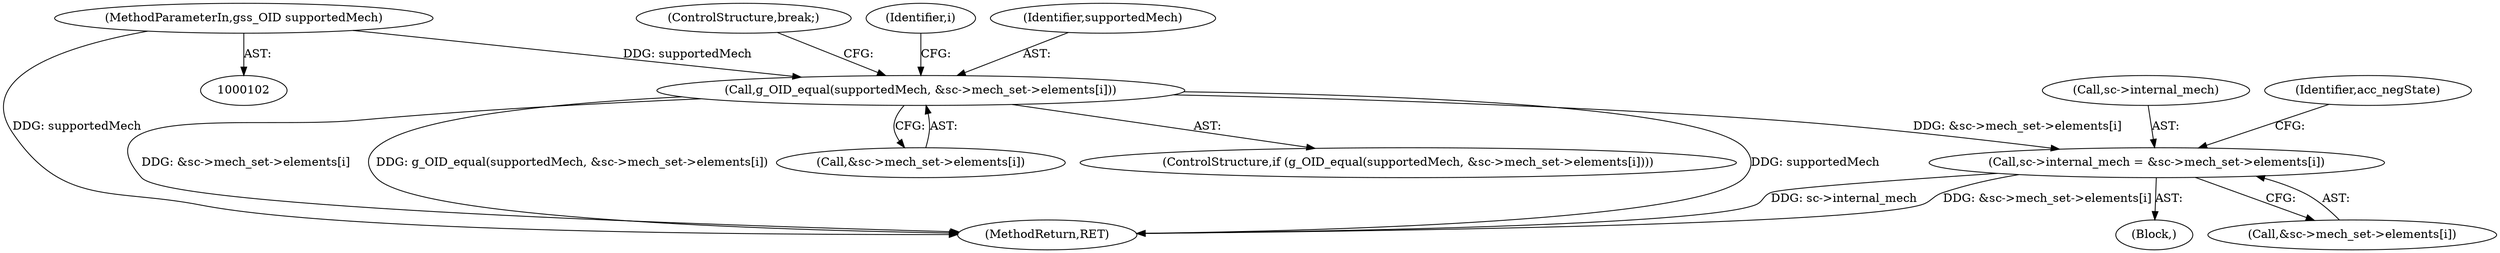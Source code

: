 digraph "0_krb5_f18ddf5d82de0ab7591a36e465bc24225776940f@array" {
"1000137" [label="(Call,g_OID_equal(supportedMech, &sc->mech_set->elements[i]))"];
"1000106" [label="(MethodParameterIn,gss_OID supportedMech)"];
"1000158" [label="(Call,sc->internal_mech = &sc->mech_set->elements[i])"];
"1000147" [label="(ControlStructure,break;)"];
"1000136" [label="(ControlStructure,if (g_OID_equal(supportedMech, &sc->mech_set->elements[i])))"];
"1000137" [label="(Call,g_OID_equal(supportedMech, &sc->mech_set->elements[i]))"];
"1000134" [label="(Identifier,i)"];
"1000196" [label="(MethodReturn,RET)"];
"1000139" [label="(Call,&sc->mech_set->elements[i])"];
"1000111" [label="(Block,)"];
"1000159" [label="(Call,sc->internal_mech)"];
"1000162" [label="(Call,&sc->mech_set->elements[i])"];
"1000138" [label="(Identifier,supportedMech)"];
"1000172" [label="(Identifier,acc_negState)"];
"1000106" [label="(MethodParameterIn,gss_OID supportedMech)"];
"1000158" [label="(Call,sc->internal_mech = &sc->mech_set->elements[i])"];
"1000137" -> "1000136"  [label="AST: "];
"1000137" -> "1000139"  [label="CFG: "];
"1000138" -> "1000137"  [label="AST: "];
"1000139" -> "1000137"  [label="AST: "];
"1000147" -> "1000137"  [label="CFG: "];
"1000134" -> "1000137"  [label="CFG: "];
"1000137" -> "1000196"  [label="DDG: supportedMech"];
"1000137" -> "1000196"  [label="DDG: &sc->mech_set->elements[i]"];
"1000137" -> "1000196"  [label="DDG: g_OID_equal(supportedMech, &sc->mech_set->elements[i])"];
"1000106" -> "1000137"  [label="DDG: supportedMech"];
"1000137" -> "1000158"  [label="DDG: &sc->mech_set->elements[i]"];
"1000106" -> "1000102"  [label="AST: "];
"1000106" -> "1000196"  [label="DDG: supportedMech"];
"1000158" -> "1000111"  [label="AST: "];
"1000158" -> "1000162"  [label="CFG: "];
"1000159" -> "1000158"  [label="AST: "];
"1000162" -> "1000158"  [label="AST: "];
"1000172" -> "1000158"  [label="CFG: "];
"1000158" -> "1000196"  [label="DDG: &sc->mech_set->elements[i]"];
"1000158" -> "1000196"  [label="DDG: sc->internal_mech"];
}
